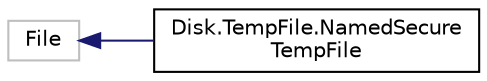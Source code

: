 digraph "Graphical Class Hierarchy"
{
 // INTERACTIVE_SVG=YES
  bgcolor="transparent";
  edge [fontname="Helvetica",fontsize="10",labelfontname="Helvetica",labelfontsize="10"];
  node [fontname="Helvetica",fontsize="10",shape=record];
  rankdir="LR";
  Node1 [label="File",height=0.2,width=0.4,color="grey75"];
  Node1 -> Node2 [dir="back",color="midnightblue",fontsize="10",style="solid",fontname="Helvetica"];
  Node2 [label="Disk.TempFile.NamedSecure\lTempFile",height=0.2,width=0.4,color="black",URL="$class_disk_1_1_temp_file_1_1_named_secure_temp_file.html",tooltip="This is basically a combination of python&#39;s built-in tempfile.NamedTemporaryFile and tempfile..."];
}
